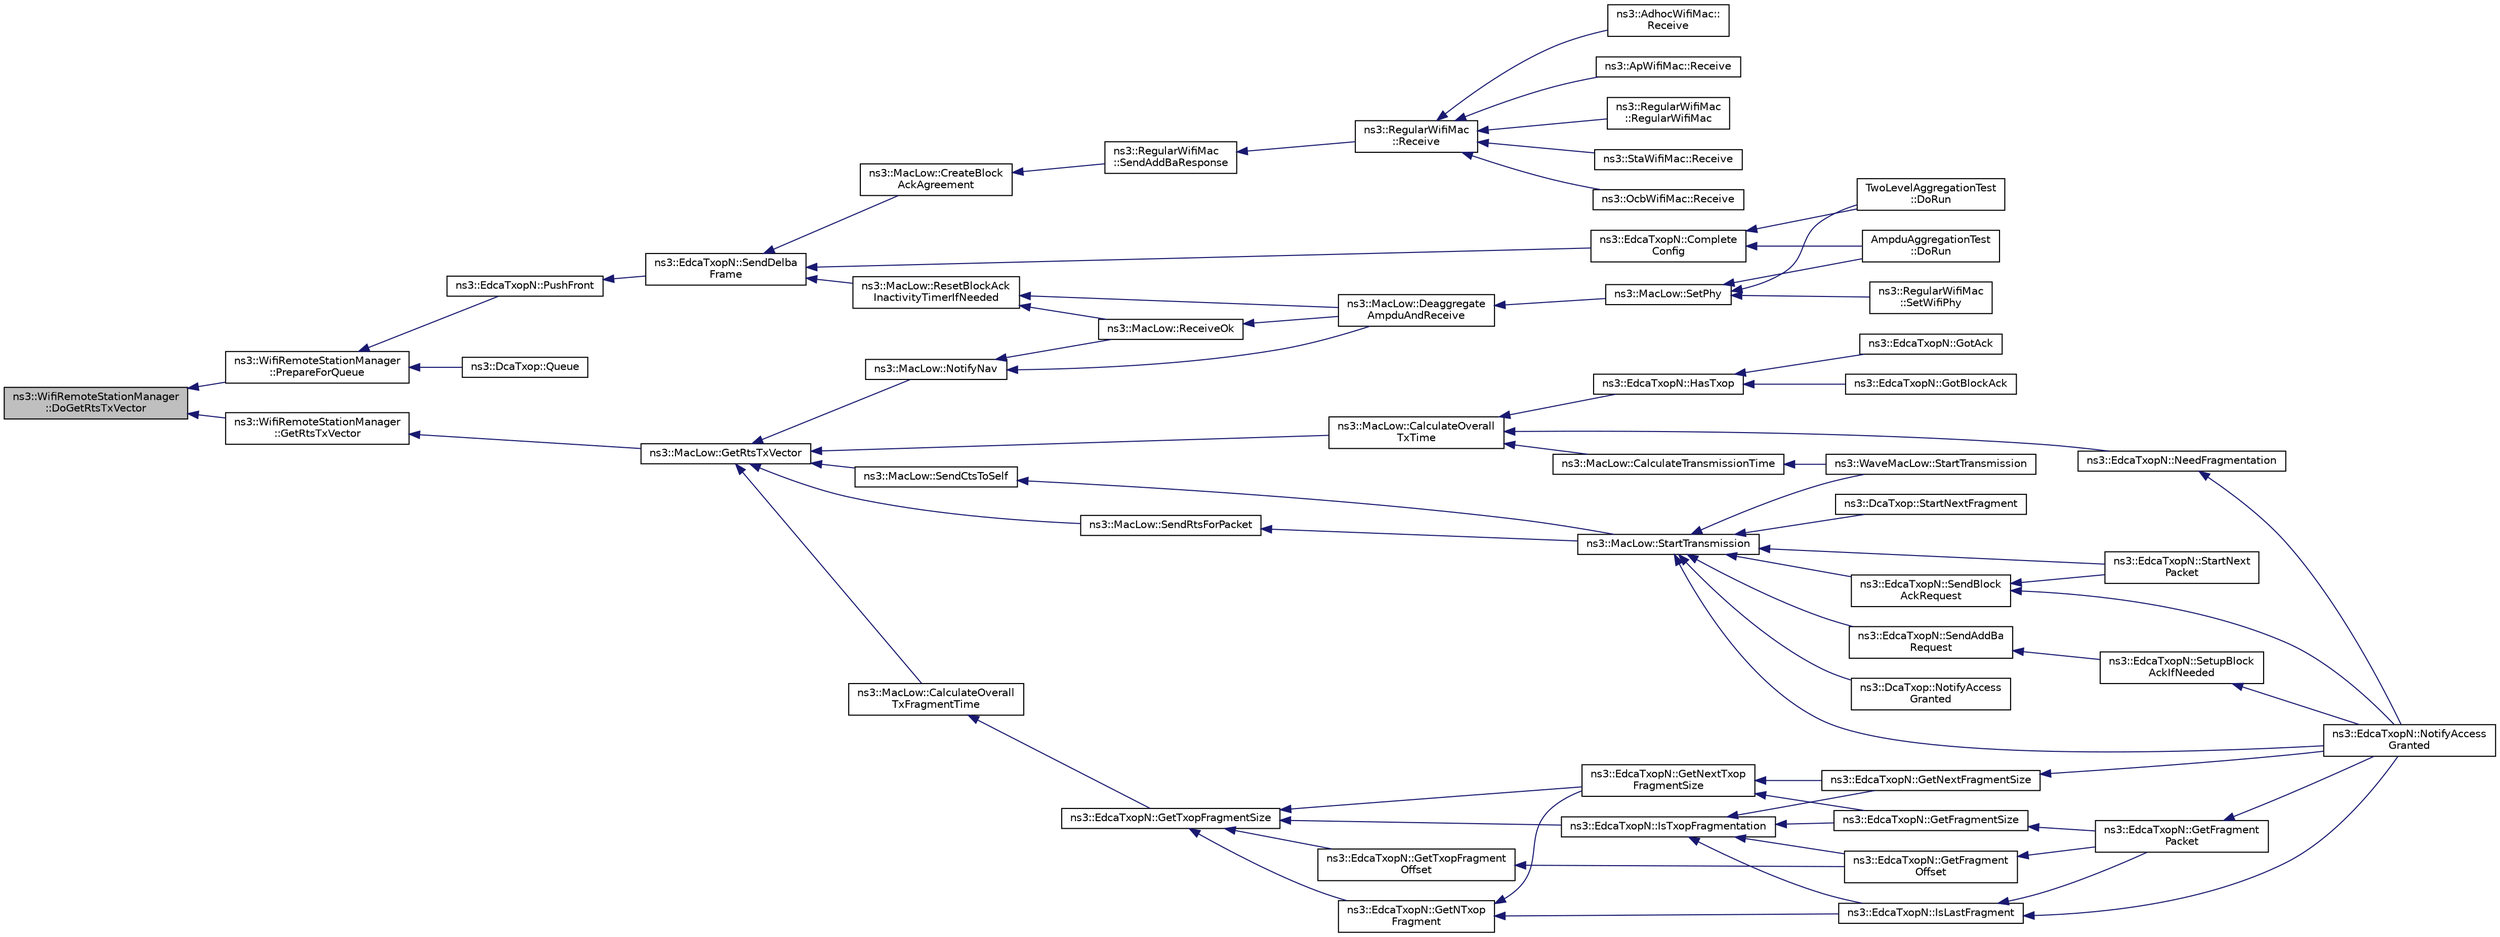 digraph "ns3::WifiRemoteStationManager::DoGetRtsTxVector"
{
  edge [fontname="Helvetica",fontsize="10",labelfontname="Helvetica",labelfontsize="10"];
  node [fontname="Helvetica",fontsize="10",shape=record];
  rankdir="LR";
  Node1 [label="ns3::WifiRemoteStationManager\l::DoGetRtsTxVector",height=0.2,width=0.4,color="black", fillcolor="grey75", style="filled", fontcolor="black"];
  Node1 -> Node2 [dir="back",color="midnightblue",fontsize="10",style="solid"];
  Node2 [label="ns3::WifiRemoteStationManager\l::PrepareForQueue",height=0.2,width=0.4,color="black", fillcolor="white", style="filled",URL="$d6/d65/classns3_1_1WifiRemoteStationManager.html#a4812b9abae368de05cbd1393b7053f90"];
  Node2 -> Node3 [dir="back",color="midnightblue",fontsize="10",style="solid"];
  Node3 [label="ns3::DcaTxop::Queue",height=0.2,width=0.4,color="black", fillcolor="white", style="filled",URL="$d3/d74/classns3_1_1DcaTxop.html#a81822147a9d3f8db1759e4cb5d568f7c"];
  Node2 -> Node4 [dir="back",color="midnightblue",fontsize="10",style="solid"];
  Node4 [label="ns3::EdcaTxopN::PushFront",height=0.2,width=0.4,color="black", fillcolor="white", style="filled",URL="$dc/db8/classns3_1_1EdcaTxopN.html#a4ff1922de0b92b5f6a9104b714d82c0b"];
  Node4 -> Node5 [dir="back",color="midnightblue",fontsize="10",style="solid"];
  Node5 [label="ns3::EdcaTxopN::SendDelba\lFrame",height=0.2,width=0.4,color="black", fillcolor="white", style="filled",URL="$dc/db8/classns3_1_1EdcaTxopN.html#a3a14d846328f0d5447f44d7c2f3c607e"];
  Node5 -> Node6 [dir="back",color="midnightblue",fontsize="10",style="solid"];
  Node6 [label="ns3::EdcaTxopN::Complete\lConfig",height=0.2,width=0.4,color="black", fillcolor="white", style="filled",URL="$dc/db8/classns3_1_1EdcaTxopN.html#aeca53fddb95468e9e56ee452adf8b263"];
  Node6 -> Node7 [dir="back",color="midnightblue",fontsize="10",style="solid"];
  Node7 [label="AmpduAggregationTest\l::DoRun",height=0.2,width=0.4,color="black", fillcolor="white", style="filled",URL="$d2/db5/classAmpduAggregationTest.html#a7414dc8d4dd982ab4c1eaadb5b2c693d",tooltip="Implementation to actually run this TestCase. "];
  Node6 -> Node8 [dir="back",color="midnightblue",fontsize="10",style="solid"];
  Node8 [label="TwoLevelAggregationTest\l::DoRun",height=0.2,width=0.4,color="black", fillcolor="white", style="filled",URL="$db/d72/classTwoLevelAggregationTest.html#a40c6f5f8be6c48673d0bfd218d95afe0",tooltip="Implementation to actually run this TestCase. "];
  Node5 -> Node9 [dir="back",color="midnightblue",fontsize="10",style="solid"];
  Node9 [label="ns3::MacLow::CreateBlock\lAckAgreement",height=0.2,width=0.4,color="black", fillcolor="white", style="filled",URL="$d3/da6/classns3_1_1MacLow.html#ab70f7f727b5f9e1e1357a73e29ba7f82"];
  Node9 -> Node10 [dir="back",color="midnightblue",fontsize="10",style="solid"];
  Node10 [label="ns3::RegularWifiMac\l::SendAddBaResponse",height=0.2,width=0.4,color="black", fillcolor="white", style="filled",URL="$df/db9/classns3_1_1RegularWifiMac.html#a7f68e740fc48cfc03df7330077af8113"];
  Node10 -> Node11 [dir="back",color="midnightblue",fontsize="10",style="solid"];
  Node11 [label="ns3::RegularWifiMac\l::Receive",height=0.2,width=0.4,color="black", fillcolor="white", style="filled",URL="$df/db9/classns3_1_1RegularWifiMac.html#a9abbbcea65b6dc416ab1b44785c40e9f"];
  Node11 -> Node12 [dir="back",color="midnightblue",fontsize="10",style="solid"];
  Node12 [label="ns3::OcbWifiMac::Receive",height=0.2,width=0.4,color="black", fillcolor="white", style="filled",URL="$d0/dd1/classns3_1_1OcbWifiMac.html#ad025b0fd981998bf3c527a9c4a719962"];
  Node11 -> Node13 [dir="back",color="midnightblue",fontsize="10",style="solid"];
  Node13 [label="ns3::AdhocWifiMac::\lReceive",height=0.2,width=0.4,color="black", fillcolor="white", style="filled",URL="$da/dec/classns3_1_1AdhocWifiMac.html#a5abc017d64f109b0599e9cc123cbfeb8"];
  Node11 -> Node14 [dir="back",color="midnightblue",fontsize="10",style="solid"];
  Node14 [label="ns3::ApWifiMac::Receive",height=0.2,width=0.4,color="black", fillcolor="white", style="filled",URL="$d0/d51/classns3_1_1ApWifiMac.html#ab7e832f29bf91319e3ecdf0de7d5d598"];
  Node11 -> Node15 [dir="back",color="midnightblue",fontsize="10",style="solid"];
  Node15 [label="ns3::RegularWifiMac\l::RegularWifiMac",height=0.2,width=0.4,color="black", fillcolor="white", style="filled",URL="$df/db9/classns3_1_1RegularWifiMac.html#a56bc0e2b8ecde6fc50e6f8921ce64957"];
  Node11 -> Node16 [dir="back",color="midnightblue",fontsize="10",style="solid"];
  Node16 [label="ns3::StaWifiMac::Receive",height=0.2,width=0.4,color="black", fillcolor="white", style="filled",URL="$de/dbf/classns3_1_1StaWifiMac.html#ac11352c9502acc4b612224fc172c28f8"];
  Node5 -> Node17 [dir="back",color="midnightblue",fontsize="10",style="solid"];
  Node17 [label="ns3::MacLow::ResetBlockAck\lInactivityTimerIfNeeded",height=0.2,width=0.4,color="black", fillcolor="white", style="filled",URL="$d3/da6/classns3_1_1MacLow.html#aafa012c5d2dde80484d6546c802f02f8"];
  Node17 -> Node18 [dir="back",color="midnightblue",fontsize="10",style="solid"];
  Node18 [label="ns3::MacLow::ReceiveOk",height=0.2,width=0.4,color="black", fillcolor="white", style="filled",URL="$d3/da6/classns3_1_1MacLow.html#ade59e3a5e41c6ccbafd93501d7e9fbc0"];
  Node18 -> Node19 [dir="back",color="midnightblue",fontsize="10",style="solid"];
  Node19 [label="ns3::MacLow::Deaggregate\lAmpduAndReceive",height=0.2,width=0.4,color="black", fillcolor="white", style="filled",URL="$d3/da6/classns3_1_1MacLow.html#a7380c5a3adcd88beda938bfa8447d7c5"];
  Node19 -> Node20 [dir="back",color="midnightblue",fontsize="10",style="solid"];
  Node20 [label="ns3::MacLow::SetPhy",height=0.2,width=0.4,color="black", fillcolor="white", style="filled",URL="$d3/da6/classns3_1_1MacLow.html#a1f2c6e12277422c081fa92f8edfe66e8"];
  Node20 -> Node21 [dir="back",color="midnightblue",fontsize="10",style="solid"];
  Node21 [label="ns3::RegularWifiMac\l::SetWifiPhy",height=0.2,width=0.4,color="black", fillcolor="white", style="filled",URL="$df/db9/classns3_1_1RegularWifiMac.html#a28e7c0a23027e1fc16f259e52b197ee9"];
  Node20 -> Node7 [dir="back",color="midnightblue",fontsize="10",style="solid"];
  Node20 -> Node8 [dir="back",color="midnightblue",fontsize="10",style="solid"];
  Node17 -> Node19 [dir="back",color="midnightblue",fontsize="10",style="solid"];
  Node1 -> Node22 [dir="back",color="midnightblue",fontsize="10",style="solid"];
  Node22 [label="ns3::WifiRemoteStationManager\l::GetRtsTxVector",height=0.2,width=0.4,color="black", fillcolor="white", style="filled",URL="$d6/d65/classns3_1_1WifiRemoteStationManager.html#a0f4f6984f11037508c46a1af90508a34"];
  Node22 -> Node23 [dir="back",color="midnightblue",fontsize="10",style="solid"];
  Node23 [label="ns3::MacLow::GetRtsTxVector",height=0.2,width=0.4,color="black", fillcolor="white", style="filled",URL="$d3/da6/classns3_1_1MacLow.html#ac6133f8084d7d290687da468665e36a0"];
  Node23 -> Node24 [dir="back",color="midnightblue",fontsize="10",style="solid"];
  Node24 [label="ns3::MacLow::CalculateOverall\lTxTime",height=0.2,width=0.4,color="black", fillcolor="white", style="filled",URL="$d3/da6/classns3_1_1MacLow.html#a8fa9fc428371d4fc899d114d67a6f895"];
  Node24 -> Node25 [dir="back",color="midnightblue",fontsize="10",style="solid"];
  Node25 [label="ns3::EdcaTxopN::HasTxop",height=0.2,width=0.4,color="black", fillcolor="white", style="filled",URL="$dc/db8/classns3_1_1EdcaTxopN.html#ad377cd7fb454ea77a7f7583393ff449a"];
  Node25 -> Node26 [dir="back",color="midnightblue",fontsize="10",style="solid"];
  Node26 [label="ns3::EdcaTxopN::GotAck",height=0.2,width=0.4,color="black", fillcolor="white", style="filled",URL="$dc/db8/classns3_1_1EdcaTxopN.html#acd117ddd03aa1b3abac3bca9830ee895"];
  Node25 -> Node27 [dir="back",color="midnightblue",fontsize="10",style="solid"];
  Node27 [label="ns3::EdcaTxopN::GotBlockAck",height=0.2,width=0.4,color="black", fillcolor="white", style="filled",URL="$dc/db8/classns3_1_1EdcaTxopN.html#a36c24d5a9717893466eaadda6bd66cc5"];
  Node24 -> Node28 [dir="back",color="midnightblue",fontsize="10",style="solid"];
  Node28 [label="ns3::EdcaTxopN::NeedFragmentation",height=0.2,width=0.4,color="black", fillcolor="white", style="filled",URL="$dc/db8/classns3_1_1EdcaTxopN.html#a60daff47931c6501e47778c99c7e7a3c"];
  Node28 -> Node29 [dir="back",color="midnightblue",fontsize="10",style="solid"];
  Node29 [label="ns3::EdcaTxopN::NotifyAccess\lGranted",height=0.2,width=0.4,color="black", fillcolor="white", style="filled",URL="$dc/db8/classns3_1_1EdcaTxopN.html#afeba080a6bf7d6074227e10321d1683d"];
  Node24 -> Node30 [dir="back",color="midnightblue",fontsize="10",style="solid"];
  Node30 [label="ns3::MacLow::CalculateTransmissionTime",height=0.2,width=0.4,color="black", fillcolor="white", style="filled",URL="$d3/da6/classns3_1_1MacLow.html#a7773963a988ffddaa862246e1798b2d1"];
  Node30 -> Node31 [dir="back",color="midnightblue",fontsize="10",style="solid"];
  Node31 [label="ns3::WaveMacLow::StartTransmission",height=0.2,width=0.4,color="black", fillcolor="white", style="filled",URL="$d8/da1/classns3_1_1WaveMacLow.html#a8ed4704fbcd3d5888aa8ee5abcfb9cc8"];
  Node23 -> Node32 [dir="back",color="midnightblue",fontsize="10",style="solid"];
  Node32 [label="ns3::MacLow::CalculateOverall\lTxFragmentTime",height=0.2,width=0.4,color="black", fillcolor="white", style="filled",URL="$d3/da6/classns3_1_1MacLow.html#a9d374976855269a4ee89e2369afff3d0"];
  Node32 -> Node33 [dir="back",color="midnightblue",fontsize="10",style="solid"];
  Node33 [label="ns3::EdcaTxopN::GetTxopFragmentSize",height=0.2,width=0.4,color="black", fillcolor="white", style="filled",URL="$dc/db8/classns3_1_1EdcaTxopN.html#af20974348cb05b0e936b0f4204bca5c8"];
  Node33 -> Node34 [dir="back",color="midnightblue",fontsize="10",style="solid"];
  Node34 [label="ns3::EdcaTxopN::IsTxopFragmentation",height=0.2,width=0.4,color="black", fillcolor="white", style="filled",URL="$dc/db8/classns3_1_1EdcaTxopN.html#a8112c980e053b401d71b2031a17ec2b3"];
  Node34 -> Node35 [dir="back",color="midnightblue",fontsize="10",style="solid"];
  Node35 [label="ns3::EdcaTxopN::GetFragmentSize",height=0.2,width=0.4,color="black", fillcolor="white", style="filled",URL="$dc/db8/classns3_1_1EdcaTxopN.html#afd4cef33e466d71740f40e94783cd0de"];
  Node35 -> Node36 [dir="back",color="midnightblue",fontsize="10",style="solid"];
  Node36 [label="ns3::EdcaTxopN::GetFragment\lPacket",height=0.2,width=0.4,color="black", fillcolor="white", style="filled",URL="$dc/db8/classns3_1_1EdcaTxopN.html#a512c6b82feb4d0caa1f79b98072bca91"];
  Node36 -> Node29 [dir="back",color="midnightblue",fontsize="10",style="solid"];
  Node34 -> Node37 [dir="back",color="midnightblue",fontsize="10",style="solid"];
  Node37 [label="ns3::EdcaTxopN::GetNextFragmentSize",height=0.2,width=0.4,color="black", fillcolor="white", style="filled",URL="$dc/db8/classns3_1_1EdcaTxopN.html#a06163c06ebe2b11e164a171ff51f56a2"];
  Node37 -> Node29 [dir="back",color="midnightblue",fontsize="10",style="solid"];
  Node34 -> Node38 [dir="back",color="midnightblue",fontsize="10",style="solid"];
  Node38 [label="ns3::EdcaTxopN::GetFragment\lOffset",height=0.2,width=0.4,color="black", fillcolor="white", style="filled",URL="$dc/db8/classns3_1_1EdcaTxopN.html#afd235d222dc849f965706362ce15fcc3"];
  Node38 -> Node36 [dir="back",color="midnightblue",fontsize="10",style="solid"];
  Node34 -> Node39 [dir="back",color="midnightblue",fontsize="10",style="solid"];
  Node39 [label="ns3::EdcaTxopN::IsLastFragment",height=0.2,width=0.4,color="black", fillcolor="white", style="filled",URL="$dc/db8/classns3_1_1EdcaTxopN.html#aa4a1fb9ce28746fa0dc7d47dde40f2fa"];
  Node39 -> Node29 [dir="back",color="midnightblue",fontsize="10",style="solid"];
  Node39 -> Node36 [dir="back",color="midnightblue",fontsize="10",style="solid"];
  Node33 -> Node40 [dir="back",color="midnightblue",fontsize="10",style="solid"];
  Node40 [label="ns3::EdcaTxopN::GetNTxop\lFragment",height=0.2,width=0.4,color="black", fillcolor="white", style="filled",URL="$dc/db8/classns3_1_1EdcaTxopN.html#a58be060e7f5a3b0f25404df841b9a293"];
  Node40 -> Node41 [dir="back",color="midnightblue",fontsize="10",style="solid"];
  Node41 [label="ns3::EdcaTxopN::GetNextTxop\lFragmentSize",height=0.2,width=0.4,color="black", fillcolor="white", style="filled",URL="$dc/db8/classns3_1_1EdcaTxopN.html#a66393612be0215b17eb12e65d6c58cb4"];
  Node41 -> Node35 [dir="back",color="midnightblue",fontsize="10",style="solid"];
  Node41 -> Node37 [dir="back",color="midnightblue",fontsize="10",style="solid"];
  Node40 -> Node39 [dir="back",color="midnightblue",fontsize="10",style="solid"];
  Node33 -> Node42 [dir="back",color="midnightblue",fontsize="10",style="solid"];
  Node42 [label="ns3::EdcaTxopN::GetTxopFragment\lOffset",height=0.2,width=0.4,color="black", fillcolor="white", style="filled",URL="$dc/db8/classns3_1_1EdcaTxopN.html#affa7b4379fca13e2f24a04bdf2a4ae05"];
  Node42 -> Node38 [dir="back",color="midnightblue",fontsize="10",style="solid"];
  Node33 -> Node41 [dir="back",color="midnightblue",fontsize="10",style="solid"];
  Node23 -> Node43 [dir="back",color="midnightblue",fontsize="10",style="solid"];
  Node43 [label="ns3::MacLow::NotifyNav",height=0.2,width=0.4,color="black", fillcolor="white", style="filled",URL="$d3/da6/classns3_1_1MacLow.html#a6ff5bbb311cf902d961bf6871f2929d0"];
  Node43 -> Node18 [dir="back",color="midnightblue",fontsize="10",style="solid"];
  Node43 -> Node19 [dir="back",color="midnightblue",fontsize="10",style="solid"];
  Node23 -> Node44 [dir="back",color="midnightblue",fontsize="10",style="solid"];
  Node44 [label="ns3::MacLow::SendRtsForPacket",height=0.2,width=0.4,color="black", fillcolor="white", style="filled",URL="$d3/da6/classns3_1_1MacLow.html#ac472702b866a51ea2dfb7637381897aa"];
  Node44 -> Node45 [dir="back",color="midnightblue",fontsize="10",style="solid"];
  Node45 [label="ns3::MacLow::StartTransmission",height=0.2,width=0.4,color="black", fillcolor="white", style="filled",URL="$d3/da6/classns3_1_1MacLow.html#a3d13643c758e213041f8389c1041074b"];
  Node45 -> Node31 [dir="back",color="midnightblue",fontsize="10",style="solid"];
  Node45 -> Node46 [dir="back",color="midnightblue",fontsize="10",style="solid"];
  Node46 [label="ns3::DcaTxop::NotifyAccess\lGranted",height=0.2,width=0.4,color="black", fillcolor="white", style="filled",URL="$d3/d74/classns3_1_1DcaTxop.html#a1760d5870d8d96153165960172ba31d5"];
  Node45 -> Node47 [dir="back",color="midnightblue",fontsize="10",style="solid"];
  Node47 [label="ns3::DcaTxop::StartNextFragment",height=0.2,width=0.4,color="black", fillcolor="white", style="filled",URL="$d3/d74/classns3_1_1DcaTxop.html#a2055d310a17ffe4be6b2d2ec91587429"];
  Node45 -> Node29 [dir="back",color="midnightblue",fontsize="10",style="solid"];
  Node45 -> Node48 [dir="back",color="midnightblue",fontsize="10",style="solid"];
  Node48 [label="ns3::EdcaTxopN::StartNext\lPacket",height=0.2,width=0.4,color="black", fillcolor="white", style="filled",URL="$dc/db8/classns3_1_1EdcaTxopN.html#a86df91f79cf79fbb677bd53fddafdae0"];
  Node45 -> Node49 [dir="back",color="midnightblue",fontsize="10",style="solid"];
  Node49 [label="ns3::EdcaTxopN::SendBlock\lAckRequest",height=0.2,width=0.4,color="black", fillcolor="white", style="filled",URL="$dc/db8/classns3_1_1EdcaTxopN.html#a620d3677a73927b708ba85d2f2a794e0"];
  Node49 -> Node29 [dir="back",color="midnightblue",fontsize="10",style="solid"];
  Node49 -> Node48 [dir="back",color="midnightblue",fontsize="10",style="solid"];
  Node45 -> Node50 [dir="back",color="midnightblue",fontsize="10",style="solid"];
  Node50 [label="ns3::EdcaTxopN::SendAddBa\lRequest",height=0.2,width=0.4,color="black", fillcolor="white", style="filled",URL="$dc/db8/classns3_1_1EdcaTxopN.html#a5d000df80bfe3211aed2fee7c08b85d2"];
  Node50 -> Node51 [dir="back",color="midnightblue",fontsize="10",style="solid"];
  Node51 [label="ns3::EdcaTxopN::SetupBlock\lAckIfNeeded",height=0.2,width=0.4,color="black", fillcolor="white", style="filled",URL="$dc/db8/classns3_1_1EdcaTxopN.html#ae5ab3e06174d86eabaaa6ccd64cde42d"];
  Node51 -> Node29 [dir="back",color="midnightblue",fontsize="10",style="solid"];
  Node23 -> Node52 [dir="back",color="midnightblue",fontsize="10",style="solid"];
  Node52 [label="ns3::MacLow::SendCtsToSelf",height=0.2,width=0.4,color="black", fillcolor="white", style="filled",URL="$d3/da6/classns3_1_1MacLow.html#a209c346576d367ef16cfa1cfdefff909"];
  Node52 -> Node45 [dir="back",color="midnightblue",fontsize="10",style="solid"];
}
